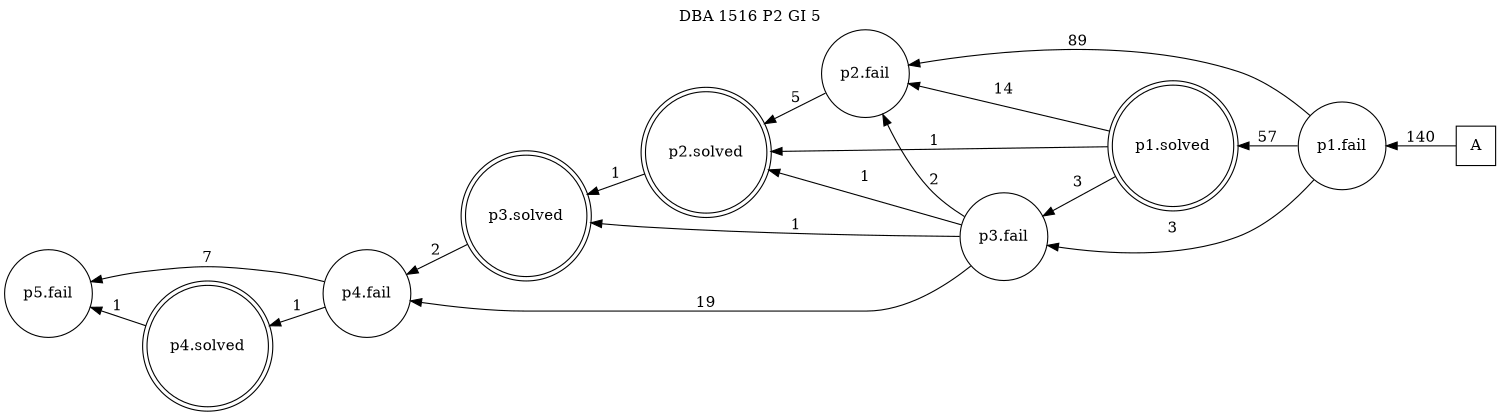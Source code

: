 digraph DBA_1516_P2_GI_5 {
labelloc="tl"
label= " DBA 1516 P2 GI 5 "
rankdir="RL";
graph [ size=" 10 , 10 !"]

"A" [shape="square" label="A"]
"p1.fail" [shape="circle" label="p1.fail"]
"p2.fail" [shape="circle" label="p2.fail"]
"p1.solved" [shape="doublecircle" label="p1.solved"]
"p3.fail" [shape="circle" label="p3.fail"]
"p4.fail" [shape="circle" label="p4.fail"]
"p5.fail" [shape="circle" label="p5.fail"]
"p2.solved" [shape="doublecircle" label="p2.solved"]
"p3.solved" [shape="doublecircle" label="p3.solved"]
"p4.solved" [shape="doublecircle" label="p4.solved"]
"A" -> "p1.fail" [ label=140]
"p1.fail" -> "p2.fail" [ label=89]
"p1.fail" -> "p1.solved" [ label=57]
"p1.fail" -> "p3.fail" [ label=3]
"p2.fail" -> "p2.solved" [ label=5]
"p1.solved" -> "p2.fail" [ label=14]
"p1.solved" -> "p3.fail" [ label=3]
"p1.solved" -> "p2.solved" [ label=1]
"p3.fail" -> "p2.fail" [ label=2]
"p3.fail" -> "p4.fail" [ label=19]
"p3.fail" -> "p2.solved" [ label=1]
"p3.fail" -> "p3.solved" [ label=1]
"p4.fail" -> "p5.fail" [ label=7]
"p4.fail" -> "p4.solved" [ label=1]
"p2.solved" -> "p3.solved" [ label=1]
"p3.solved" -> "p4.fail" [ label=2]
"p4.solved" -> "p5.fail" [ label=1]
}
